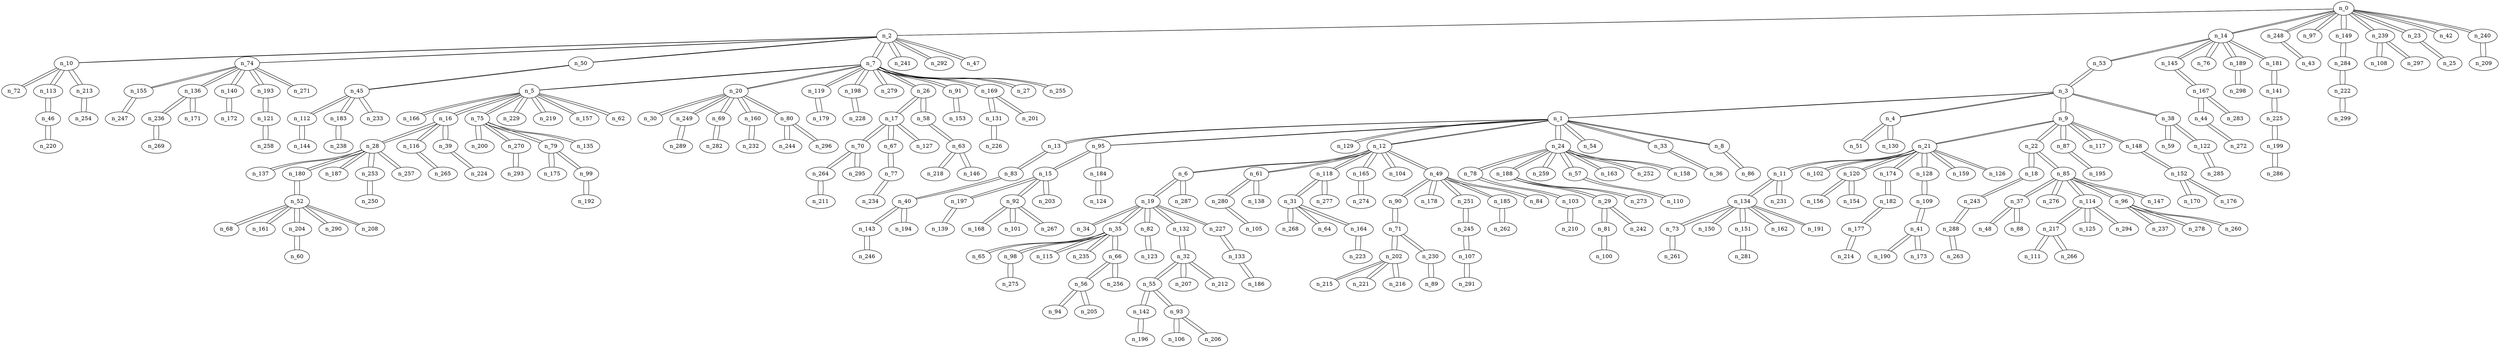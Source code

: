 graph g12 {
n_0--n_2
n_0--n_14
n_0--n_248
n_0--n_97
n_0--n_149
n_0--n_239
n_0--n_23
n_0--n_42
n_0--n_240
n_1--n_3
n_1--n_13
n_1--n_95
n_1--n_129
n_1--n_12
n_1--n_24
n_1--n_54
n_1--n_33
n_1--n_8
n_2--n_10
n_2--n_0
n_2--n_74
n_2--n_50
n_2--n_7
n_2--n_241
n_2--n_292
n_2--n_47
n_3--n_53
n_3--n_4
n_3--n_1
n_3--n_9
n_3--n_38
n_4--n_3
n_4--n_51
n_4--n_130
n_5--n_7
n_5--n_166
n_5--n_16
n_5--n_75
n_5--n_229
n_5--n_219
n_5--n_157
n_5--n_62
n_6--n_12
n_6--n_19
n_6--n_287
n_7--n_2
n_7--n_5
n_7--n_20
n_7--n_119
n_7--n_198
n_7--n_279
n_7--n_26
n_7--n_91
n_7--n_169
n_7--n_27
n_7--n_255
n_8--n_1
n_8--n_86
n_9--n_3
n_9--n_21
n_9--n_22
n_9--n_87
n_9--n_117
n_9--n_148
n_10--n_72
n_10--n_113
n_10--n_213
n_10--n_2
n_11--n_21
n_11--n_134
n_11--n_231
n_12--n_1
n_12--n_6
n_12--n_61
n_12--n_118
n_12--n_165
n_12--n_104
n_12--n_49
n_13--n_1
n_13--n_83
n_14--n_0
n_14--n_53
n_14--n_145
n_14--n_76
n_14--n_189
n_14--n_181
n_15--n_95
n_15--n_197
n_15--n_92
n_15--n_203
n_16--n_5
n_16--n_28
n_16--n_116
n_16--n_39
n_17--n_26
n_17--n_70
n_17--n_67
n_17--n_127
n_18--n_22
n_18--n_243
n_19--n_6
n_19--n_34
n_19--n_35
n_19--n_82
n_19--n_132
n_19--n_227
n_20--n_7
n_20--n_30
n_20--n_249
n_20--n_69
n_20--n_160
n_20--n_80
n_21--n_9
n_21--n_102
n_21--n_120
n_21--n_174
n_21--n_11
n_21--n_128
n_21--n_159
n_21--n_126
n_22--n_9
n_22--n_85
n_22--n_18
n_23--n_0
n_23--n_25
n_24--n_1
n_24--n_78
n_24--n_188
n_24--n_259
n_24--n_57
n_24--n_163
n_24--n_252
n_24--n_158
n_25--n_23
n_26--n_7
n_26--n_17
n_26--n_58
n_27--n_7
n_28--n_16
n_28--n_137
n_28--n_180
n_28--n_187
n_28--n_253
n_28--n_257
n_29--n_188
n_29--n_81
n_29--n_242
n_30--n_20
n_31--n_118
n_31--n_268
n_31--n_64
n_31--n_164
n_32--n_132
n_32--n_55
n_32--n_207
n_32--n_212
n_33--n_1
n_33--n_36
n_34--n_19
n_35--n_19
n_35--n_65
n_35--n_98
n_35--n_115
n_35--n_235
n_35--n_66
n_36--n_33
n_37--n_85
n_37--n_48
n_37--n_88
n_38--n_3
n_38--n_59
n_38--n_122
n_39--n_16
n_39--n_224
n_40--n_83
n_40--n_143
n_40--n_194
n_41--n_109
n_41--n_190
n_41--n_173
n_42--n_0
n_43--n_248
n_44--n_167
n_44--n_272
n_45--n_50
n_45--n_112
n_45--n_183
n_45--n_233
n_46--n_113
n_46--n_220
n_47--n_2
n_48--n_37
n_49--n_12
n_49--n_90
n_49--n_178
n_49--n_251
n_49--n_185
n_49--n_84
n_50--n_2
n_50--n_45
n_51--n_4
n_52--n_180
n_52--n_68
n_52--n_161
n_52--n_204
n_52--n_290
n_52--n_208
n_53--n_14
n_53--n_3
n_54--n_1
n_55--n_32
n_55--n_142
n_55--n_93
n_56--n_66
n_56--n_94
n_56--n_205
n_57--n_24
n_57--n_110
n_58--n_26
n_58--n_63
n_59--n_38
n_60--n_204
n_61--n_12
n_61--n_280
n_61--n_138
n_62--n_5
n_63--n_58
n_63--n_218
n_63--n_146
n_64--n_31
n_65--n_35
n_66--n_35
n_66--n_56
n_66--n_256
n_67--n_17
n_67--n_77
n_68--n_52
n_69--n_20
n_69--n_282
n_70--n_17
n_70--n_264
n_70--n_295
n_71--n_90
n_71--n_202
n_71--n_230
n_72--n_10
n_73--n_134
n_73--n_261
n_74--n_2
n_74--n_155
n_74--n_136
n_74--n_140
n_74--n_193
n_74--n_271
n_75--n_5
n_75--n_200
n_75--n_270
n_75--n_79
n_75--n_135
n_76--n_14
n_77--n_67
n_77--n_234
n_78--n_24
n_78--n_103
n_79--n_75
n_79--n_175
n_79--n_99
n_80--n_20
n_80--n_244
n_80--n_296
n_81--n_29
n_81--n_100
n_82--n_19
n_82--n_123
n_83--n_13
n_83--n_40
n_84--n_49
n_85--n_22
n_85--n_37
n_85--n_276
n_85--n_114
n_85--n_96
n_85--n_147
n_86--n_8
n_87--n_9
n_87--n_195
n_88--n_37
n_89--n_230
n_90--n_49
n_90--n_71
n_91--n_7
n_91--n_153
n_92--n_15
n_92--n_168
n_92--n_101
n_92--n_267
n_93--n_55
n_93--n_106
n_93--n_206
n_94--n_56
n_95--n_1
n_95--n_184
n_95--n_15
n_96--n_85
n_96--n_237
n_96--n_278
n_96--n_260
n_97--n_0
n_98--n_35
n_98--n_275
n_99--n_79
n_99--n_192
n_100--n_81
n_101--n_92
n_102--n_21
n_103--n_78
n_103--n_210
n_104--n_12
n_105--n_280
n_106--n_93
n_107--n_245
n_107--n_291
n_108--n_239
n_109--n_128
n_109--n_41
n_110--n_57
n_111--n_217
n_112--n_45
n_112--n_144
n_113--n_10
n_113--n_46
n_114--n_85
n_114--n_125
n_114--n_294
n_114--n_217
n_115--n_35
n_116--n_16
n_116--n_265
n_117--n_9
n_118--n_12
n_118--n_31
n_118--n_277
n_119--n_7
n_119--n_179
n_120--n_21
n_120--n_156
n_120--n_154
n_121--n_193
n_121--n_258
n_122--n_38
n_122--n_285
n_123--n_82
n_124--n_184
n_125--n_114
n_126--n_21
n_127--n_17
n_128--n_21
n_128--n_109
n_129--n_1
n_130--n_4
n_131--n_169
n_131--n_226
n_132--n_19
n_132--n_32
n_133--n_227
n_133--n_186
n_134--n_11
n_134--n_150
n_134--n_151
n_134--n_73
n_134--n_162
n_134--n_191
n_135--n_75
n_136--n_74
n_136--n_236
n_136--n_171
n_137--n_28
n_138--n_61
n_139--n_197
n_140--n_74
n_140--n_172
n_141--n_181
n_141--n_225
n_142--n_55
n_142--n_196
n_143--n_40
n_143--n_246
n_144--n_112
n_145--n_14
n_145--n_167
n_146--n_63
n_147--n_85
n_148--n_9
n_148--n_152
n_149--n_0
n_149--n_284
n_150--n_134
n_151--n_134
n_151--n_281
n_152--n_148
n_152--n_170
n_152--n_176
n_153--n_91
n_154--n_120
n_155--n_74
n_155--n_247
n_156--n_120
n_157--n_5
n_158--n_24
n_159--n_21
n_160--n_20
n_160--n_232
n_161--n_52
n_162--n_134
n_163--n_24
n_164--n_31
n_164--n_223
n_165--n_12
n_165--n_274
n_166--n_5
n_167--n_145
n_167--n_44
n_167--n_283
n_168--n_92
n_169--n_7
n_169--n_201
n_169--n_131
n_170--n_152
n_171--n_136
n_172--n_140
n_173--n_41
n_174--n_21
n_174--n_182
n_175--n_79
n_176--n_152
n_177--n_182
n_177--n_214
n_178--n_49
n_179--n_119
n_180--n_28
n_180--n_52
n_181--n_14
n_181--n_141
n_182--n_174
n_182--n_177
n_183--n_45
n_183--n_238
n_184--n_95
n_184--n_124
n_185--n_49
n_185--n_262
n_186--n_133
n_187--n_28
n_188--n_24
n_188--n_29
n_188--n_273
n_189--n_14
n_189--n_298
n_190--n_41
n_191--n_134
n_192--n_99
n_193--n_74
n_193--n_121
n_194--n_40
n_195--n_87
n_196--n_142
n_197--n_15
n_197--n_139
n_198--n_7
n_198--n_228
n_199--n_225
n_199--n_286
n_200--n_75
n_201--n_169
n_202--n_71
n_202--n_215
n_202--n_221
n_202--n_216
n_203--n_15
n_204--n_52
n_204--n_60
n_205--n_56
n_206--n_93
n_207--n_32
n_208--n_52
n_209--n_240
n_210--n_103
n_211--n_264
n_212--n_32
n_213--n_10
n_213--n_254
n_214--n_177
n_215--n_202
n_216--n_202
n_217--n_114
n_217--n_111
n_217--n_266
n_218--n_63
n_219--n_5
n_220--n_46
n_221--n_202
n_222--n_284
n_222--n_299
n_223--n_164
n_224--n_39
n_225--n_141
n_225--n_199
n_226--n_131
n_227--n_19
n_227--n_133
n_228--n_198
n_229--n_5
n_230--n_71
n_230--n_89
n_231--n_11
n_232--n_160
n_233--n_45
n_234--n_77
n_235--n_35
n_236--n_136
n_236--n_269
n_237--n_96
n_238--n_183
n_239--n_0
n_239--n_108
n_239--n_297
n_240--n_0
n_240--n_209
n_241--n_2
n_242--n_29
n_243--n_18
n_243--n_288
n_244--n_80
n_245--n_251
n_245--n_107
n_246--n_143
n_247--n_155
n_248--n_0
n_248--n_43
n_249--n_20
n_249--n_289
n_250--n_253
n_251--n_49
n_251--n_245
n_252--n_24
n_253--n_28
n_253--n_250
n_254--n_213
n_255--n_7
n_256--n_66
n_257--n_28
n_258--n_121
n_259--n_24
n_260--n_96
n_261--n_73
n_262--n_185
n_263--n_288
n_264--n_70
n_264--n_211
n_265--n_116
n_266--n_217
n_267--n_92
n_268--n_31
n_269--n_236
n_270--n_75
n_270--n_293
n_271--n_74
n_272--n_44
n_273--n_188
n_274--n_165
n_275--n_98
n_276--n_85
n_277--n_118
n_278--n_96
n_279--n_7
n_280--n_61
n_280--n_105
n_281--n_151
n_282--n_69
n_283--n_167
n_284--n_149
n_284--n_222
n_285--n_122
n_286--n_199
n_287--n_6
n_288--n_243
n_288--n_263
n_289--n_249
n_290--n_52
n_291--n_107
n_292--n_2
n_293--n_270
n_294--n_114
n_295--n_70
n_296--n_80
n_297--n_239
n_298--n_189
n_299--n_222
}